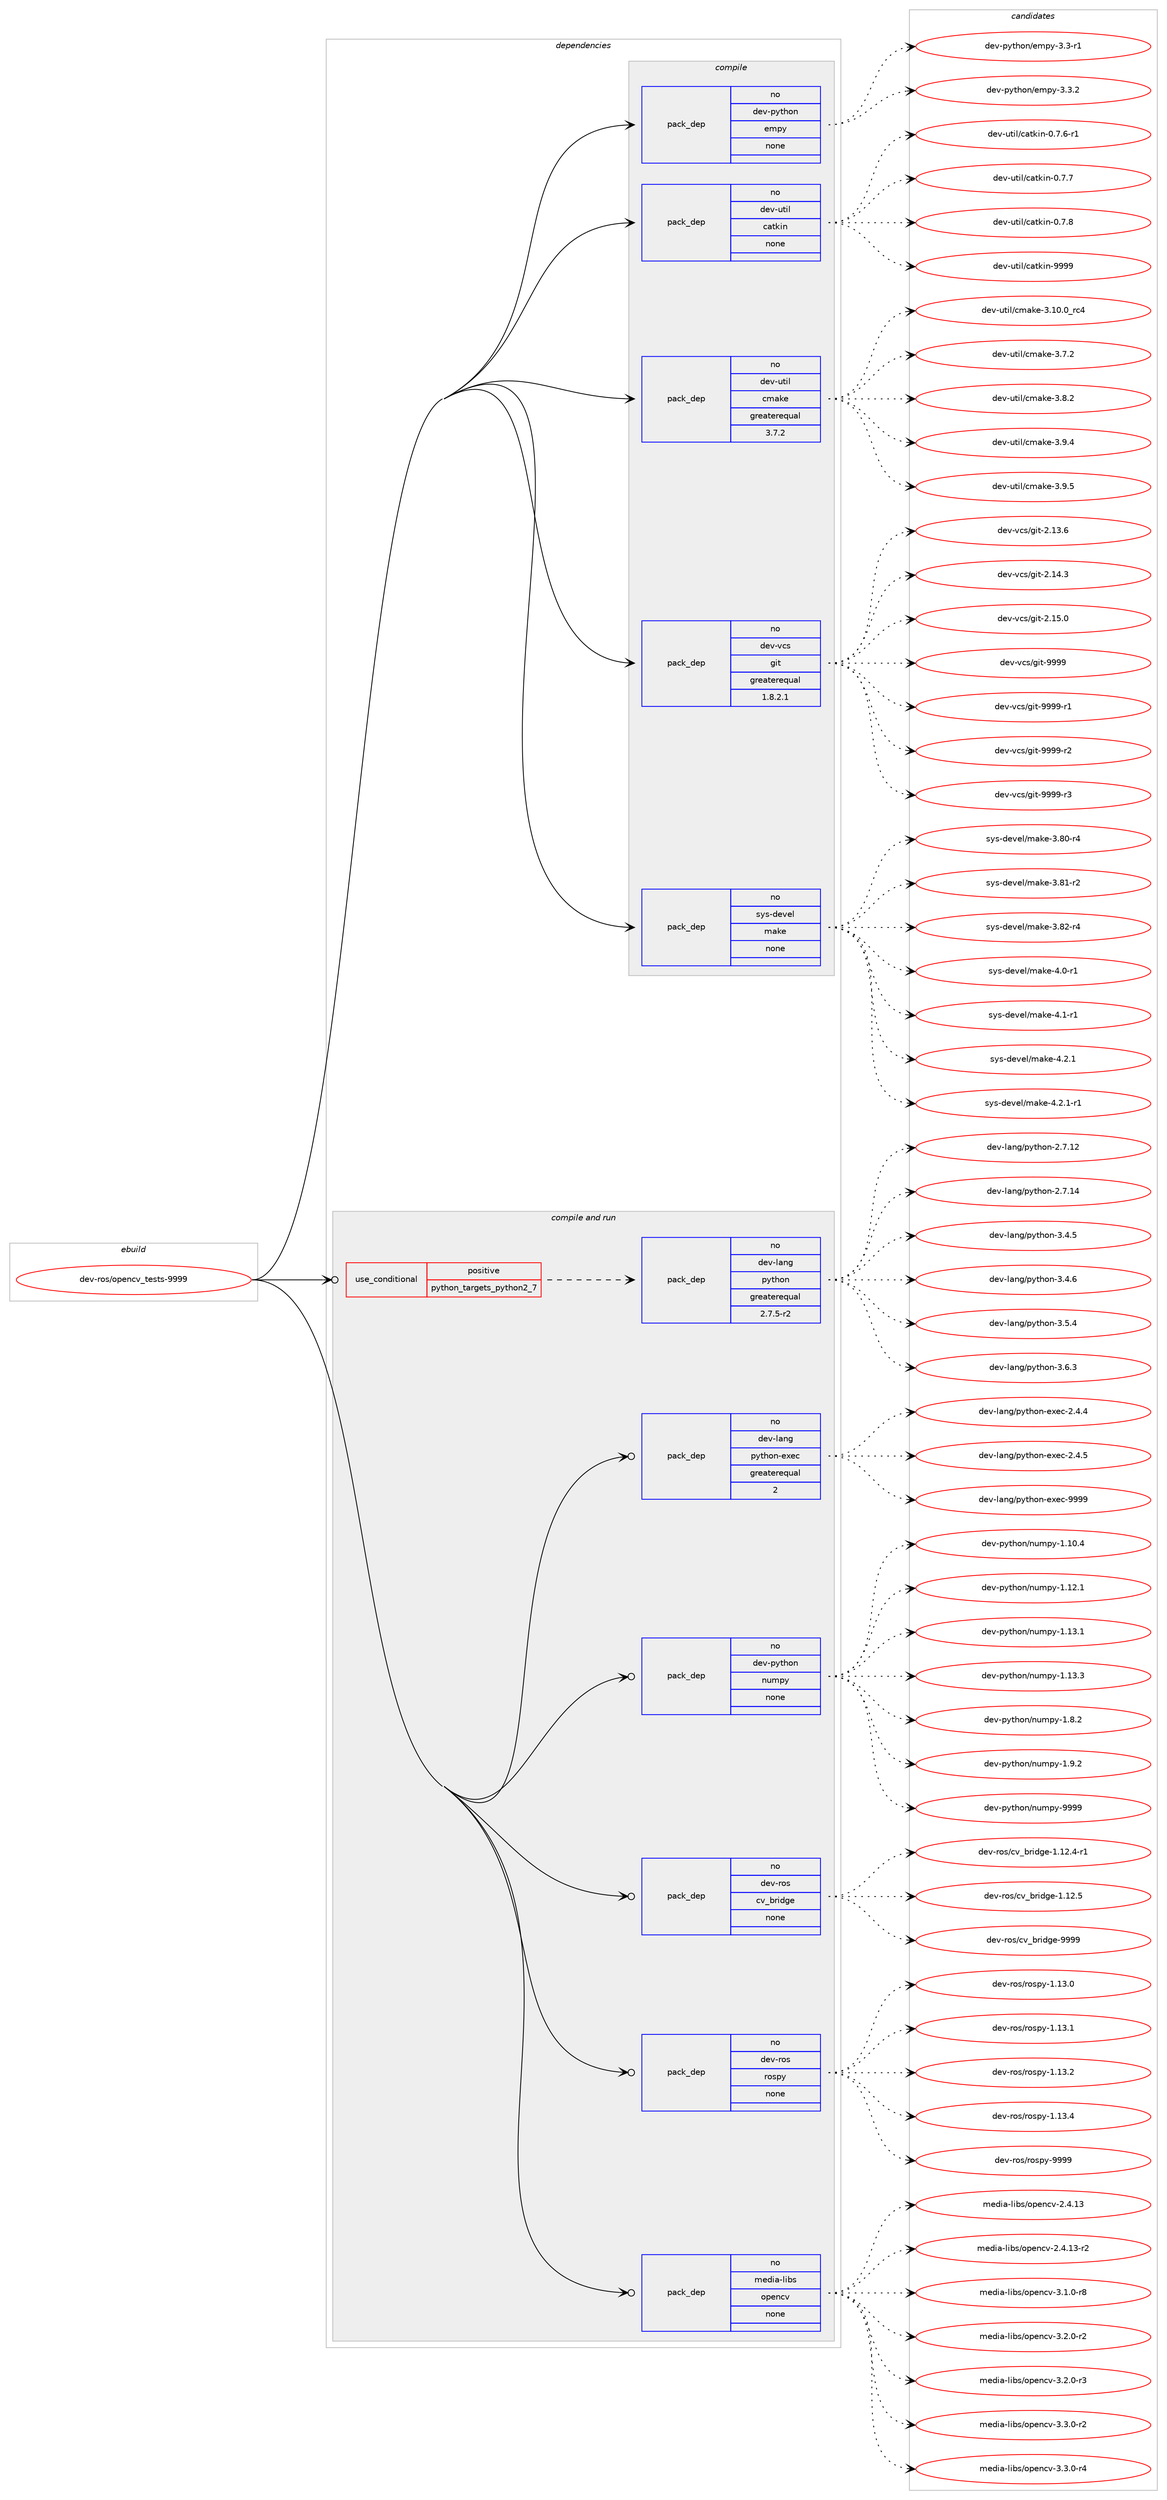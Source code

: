 digraph prolog {

# *************
# Graph options
# *************

newrank=true;
concentrate=true;
compound=true;
graph [rankdir=LR,fontname=Helvetica,fontsize=10,ranksep=1.5];#, ranksep=2.5, nodesep=0.2];
edge  [arrowhead=vee];
node  [fontname=Helvetica,fontsize=10];

# **********
# The ebuild
# **********

subgraph cluster_leftcol {
color=gray;
rank=same;
label=<<i>ebuild</i>>;
id [label="dev-ros/opencv_tests-9999", color=red, width=4, href="../dev-ros/opencv_tests-9999.svg"];
}

# ****************
# The dependencies
# ****************

subgraph cluster_midcol {
color=gray;
label=<<i>dependencies</i>>;
subgraph cluster_compile {
fillcolor="#eeeeee";
style=filled;
label=<<i>compile</i>>;
subgraph pack155992 {
dependency206022 [label=<<TABLE BORDER="0" CELLBORDER="1" CELLSPACING="0" CELLPADDING="4" WIDTH="220"><TR><TD ROWSPAN="6" CELLPADDING="30">pack_dep</TD></TR><TR><TD WIDTH="110">no</TD></TR><TR><TD>dev-python</TD></TR><TR><TD>empy</TD></TR><TR><TD>none</TD></TR><TR><TD></TD></TR></TABLE>>, shape=none, color=blue];
}
id:e -> dependency206022:w [weight=20,style="solid",arrowhead="vee"];
subgraph pack155993 {
dependency206023 [label=<<TABLE BORDER="0" CELLBORDER="1" CELLSPACING="0" CELLPADDING="4" WIDTH="220"><TR><TD ROWSPAN="6" CELLPADDING="30">pack_dep</TD></TR><TR><TD WIDTH="110">no</TD></TR><TR><TD>dev-util</TD></TR><TR><TD>catkin</TD></TR><TR><TD>none</TD></TR><TR><TD></TD></TR></TABLE>>, shape=none, color=blue];
}
id:e -> dependency206023:w [weight=20,style="solid",arrowhead="vee"];
subgraph pack155994 {
dependency206024 [label=<<TABLE BORDER="0" CELLBORDER="1" CELLSPACING="0" CELLPADDING="4" WIDTH="220"><TR><TD ROWSPAN="6" CELLPADDING="30">pack_dep</TD></TR><TR><TD WIDTH="110">no</TD></TR><TR><TD>dev-util</TD></TR><TR><TD>cmake</TD></TR><TR><TD>greaterequal</TD></TR><TR><TD>3.7.2</TD></TR></TABLE>>, shape=none, color=blue];
}
id:e -> dependency206024:w [weight=20,style="solid",arrowhead="vee"];
subgraph pack155995 {
dependency206025 [label=<<TABLE BORDER="0" CELLBORDER="1" CELLSPACING="0" CELLPADDING="4" WIDTH="220"><TR><TD ROWSPAN="6" CELLPADDING="30">pack_dep</TD></TR><TR><TD WIDTH="110">no</TD></TR><TR><TD>dev-vcs</TD></TR><TR><TD>git</TD></TR><TR><TD>greaterequal</TD></TR><TR><TD>1.8.2.1</TD></TR></TABLE>>, shape=none, color=blue];
}
id:e -> dependency206025:w [weight=20,style="solid",arrowhead="vee"];
subgraph pack155996 {
dependency206026 [label=<<TABLE BORDER="0" CELLBORDER="1" CELLSPACING="0" CELLPADDING="4" WIDTH="220"><TR><TD ROWSPAN="6" CELLPADDING="30">pack_dep</TD></TR><TR><TD WIDTH="110">no</TD></TR><TR><TD>sys-devel</TD></TR><TR><TD>make</TD></TR><TR><TD>none</TD></TR><TR><TD></TD></TR></TABLE>>, shape=none, color=blue];
}
id:e -> dependency206026:w [weight=20,style="solid",arrowhead="vee"];
}
subgraph cluster_compileandrun {
fillcolor="#eeeeee";
style=filled;
label=<<i>compile and run</i>>;
subgraph cond46043 {
dependency206027 [label=<<TABLE BORDER="0" CELLBORDER="1" CELLSPACING="0" CELLPADDING="4"><TR><TD ROWSPAN="3" CELLPADDING="10">use_conditional</TD></TR><TR><TD>positive</TD></TR><TR><TD>python_targets_python2_7</TD></TR></TABLE>>, shape=none, color=red];
subgraph pack155997 {
dependency206028 [label=<<TABLE BORDER="0" CELLBORDER="1" CELLSPACING="0" CELLPADDING="4" WIDTH="220"><TR><TD ROWSPAN="6" CELLPADDING="30">pack_dep</TD></TR><TR><TD WIDTH="110">no</TD></TR><TR><TD>dev-lang</TD></TR><TR><TD>python</TD></TR><TR><TD>greaterequal</TD></TR><TR><TD>2.7.5-r2</TD></TR></TABLE>>, shape=none, color=blue];
}
dependency206027:e -> dependency206028:w [weight=20,style="dashed",arrowhead="vee"];
}
id:e -> dependency206027:w [weight=20,style="solid",arrowhead="odotvee"];
subgraph pack155998 {
dependency206029 [label=<<TABLE BORDER="0" CELLBORDER="1" CELLSPACING="0" CELLPADDING="4" WIDTH="220"><TR><TD ROWSPAN="6" CELLPADDING="30">pack_dep</TD></TR><TR><TD WIDTH="110">no</TD></TR><TR><TD>dev-lang</TD></TR><TR><TD>python-exec</TD></TR><TR><TD>greaterequal</TD></TR><TR><TD>2</TD></TR></TABLE>>, shape=none, color=blue];
}
id:e -> dependency206029:w [weight=20,style="solid",arrowhead="odotvee"];
subgraph pack155999 {
dependency206030 [label=<<TABLE BORDER="0" CELLBORDER="1" CELLSPACING="0" CELLPADDING="4" WIDTH="220"><TR><TD ROWSPAN="6" CELLPADDING="30">pack_dep</TD></TR><TR><TD WIDTH="110">no</TD></TR><TR><TD>dev-python</TD></TR><TR><TD>numpy</TD></TR><TR><TD>none</TD></TR><TR><TD></TD></TR></TABLE>>, shape=none, color=blue];
}
id:e -> dependency206030:w [weight=20,style="solid",arrowhead="odotvee"];
subgraph pack156000 {
dependency206031 [label=<<TABLE BORDER="0" CELLBORDER="1" CELLSPACING="0" CELLPADDING="4" WIDTH="220"><TR><TD ROWSPAN="6" CELLPADDING="30">pack_dep</TD></TR><TR><TD WIDTH="110">no</TD></TR><TR><TD>dev-ros</TD></TR><TR><TD>cv_bridge</TD></TR><TR><TD>none</TD></TR><TR><TD></TD></TR></TABLE>>, shape=none, color=blue];
}
id:e -> dependency206031:w [weight=20,style="solid",arrowhead="odotvee"];
subgraph pack156001 {
dependency206032 [label=<<TABLE BORDER="0" CELLBORDER="1" CELLSPACING="0" CELLPADDING="4" WIDTH="220"><TR><TD ROWSPAN="6" CELLPADDING="30">pack_dep</TD></TR><TR><TD WIDTH="110">no</TD></TR><TR><TD>dev-ros</TD></TR><TR><TD>rospy</TD></TR><TR><TD>none</TD></TR><TR><TD></TD></TR></TABLE>>, shape=none, color=blue];
}
id:e -> dependency206032:w [weight=20,style="solid",arrowhead="odotvee"];
subgraph pack156002 {
dependency206033 [label=<<TABLE BORDER="0" CELLBORDER="1" CELLSPACING="0" CELLPADDING="4" WIDTH="220"><TR><TD ROWSPAN="6" CELLPADDING="30">pack_dep</TD></TR><TR><TD WIDTH="110">no</TD></TR><TR><TD>media-libs</TD></TR><TR><TD>opencv</TD></TR><TR><TD>none</TD></TR><TR><TD></TD></TR></TABLE>>, shape=none, color=blue];
}
id:e -> dependency206033:w [weight=20,style="solid",arrowhead="odotvee"];
}
subgraph cluster_run {
fillcolor="#eeeeee";
style=filled;
label=<<i>run</i>>;
}
}

# **************
# The candidates
# **************

subgraph cluster_choices {
rank=same;
color=gray;
label=<<i>candidates</i>>;

subgraph choice155992 {
color=black;
nodesep=1;
choice1001011184511212111610411111047101109112121455146514511449 [label="dev-python/empy-3.3-r1", color=red, width=4,href="../dev-python/empy-3.3-r1.svg"];
choice1001011184511212111610411111047101109112121455146514650 [label="dev-python/empy-3.3.2", color=red, width=4,href="../dev-python/empy-3.3.2.svg"];
dependency206022:e -> choice1001011184511212111610411111047101109112121455146514511449:w [style=dotted,weight="100"];
dependency206022:e -> choice1001011184511212111610411111047101109112121455146514650:w [style=dotted,weight="100"];
}
subgraph choice155993 {
color=black;
nodesep=1;
choice100101118451171161051084799971161071051104548465546544511449 [label="dev-util/catkin-0.7.6-r1", color=red, width=4,href="../dev-util/catkin-0.7.6-r1.svg"];
choice10010111845117116105108479997116107105110454846554655 [label="dev-util/catkin-0.7.7", color=red, width=4,href="../dev-util/catkin-0.7.7.svg"];
choice10010111845117116105108479997116107105110454846554656 [label="dev-util/catkin-0.7.8", color=red, width=4,href="../dev-util/catkin-0.7.8.svg"];
choice100101118451171161051084799971161071051104557575757 [label="dev-util/catkin-9999", color=red, width=4,href="../dev-util/catkin-9999.svg"];
dependency206023:e -> choice100101118451171161051084799971161071051104548465546544511449:w [style=dotted,weight="100"];
dependency206023:e -> choice10010111845117116105108479997116107105110454846554655:w [style=dotted,weight="100"];
dependency206023:e -> choice10010111845117116105108479997116107105110454846554656:w [style=dotted,weight="100"];
dependency206023:e -> choice100101118451171161051084799971161071051104557575757:w [style=dotted,weight="100"];
}
subgraph choice155994 {
color=black;
nodesep=1;
choice1001011184511711610510847991099710710145514649484648951149952 [label="dev-util/cmake-3.10.0_rc4", color=red, width=4,href="../dev-util/cmake-3.10.0_rc4.svg"];
choice10010111845117116105108479910997107101455146554650 [label="dev-util/cmake-3.7.2", color=red, width=4,href="../dev-util/cmake-3.7.2.svg"];
choice10010111845117116105108479910997107101455146564650 [label="dev-util/cmake-3.8.2", color=red, width=4,href="../dev-util/cmake-3.8.2.svg"];
choice10010111845117116105108479910997107101455146574652 [label="dev-util/cmake-3.9.4", color=red, width=4,href="../dev-util/cmake-3.9.4.svg"];
choice10010111845117116105108479910997107101455146574653 [label="dev-util/cmake-3.9.5", color=red, width=4,href="../dev-util/cmake-3.9.5.svg"];
dependency206024:e -> choice1001011184511711610510847991099710710145514649484648951149952:w [style=dotted,weight="100"];
dependency206024:e -> choice10010111845117116105108479910997107101455146554650:w [style=dotted,weight="100"];
dependency206024:e -> choice10010111845117116105108479910997107101455146564650:w [style=dotted,weight="100"];
dependency206024:e -> choice10010111845117116105108479910997107101455146574652:w [style=dotted,weight="100"];
dependency206024:e -> choice10010111845117116105108479910997107101455146574653:w [style=dotted,weight="100"];
}
subgraph choice155995 {
color=black;
nodesep=1;
choice10010111845118991154710310511645504649514654 [label="dev-vcs/git-2.13.6", color=red, width=4,href="../dev-vcs/git-2.13.6.svg"];
choice10010111845118991154710310511645504649524651 [label="dev-vcs/git-2.14.3", color=red, width=4,href="../dev-vcs/git-2.14.3.svg"];
choice10010111845118991154710310511645504649534648 [label="dev-vcs/git-2.15.0", color=red, width=4,href="../dev-vcs/git-2.15.0.svg"];
choice1001011184511899115471031051164557575757 [label="dev-vcs/git-9999", color=red, width=4,href="../dev-vcs/git-9999.svg"];
choice10010111845118991154710310511645575757574511449 [label="dev-vcs/git-9999-r1", color=red, width=4,href="../dev-vcs/git-9999-r1.svg"];
choice10010111845118991154710310511645575757574511450 [label="dev-vcs/git-9999-r2", color=red, width=4,href="../dev-vcs/git-9999-r2.svg"];
choice10010111845118991154710310511645575757574511451 [label="dev-vcs/git-9999-r3", color=red, width=4,href="../dev-vcs/git-9999-r3.svg"];
dependency206025:e -> choice10010111845118991154710310511645504649514654:w [style=dotted,weight="100"];
dependency206025:e -> choice10010111845118991154710310511645504649524651:w [style=dotted,weight="100"];
dependency206025:e -> choice10010111845118991154710310511645504649534648:w [style=dotted,weight="100"];
dependency206025:e -> choice1001011184511899115471031051164557575757:w [style=dotted,weight="100"];
dependency206025:e -> choice10010111845118991154710310511645575757574511449:w [style=dotted,weight="100"];
dependency206025:e -> choice10010111845118991154710310511645575757574511450:w [style=dotted,weight="100"];
dependency206025:e -> choice10010111845118991154710310511645575757574511451:w [style=dotted,weight="100"];
}
subgraph choice155996 {
color=black;
nodesep=1;
choice11512111545100101118101108471099710710145514656484511452 [label="sys-devel/make-3.80-r4", color=red, width=4,href="../sys-devel/make-3.80-r4.svg"];
choice11512111545100101118101108471099710710145514656494511450 [label="sys-devel/make-3.81-r2", color=red, width=4,href="../sys-devel/make-3.81-r2.svg"];
choice11512111545100101118101108471099710710145514656504511452 [label="sys-devel/make-3.82-r4", color=red, width=4,href="../sys-devel/make-3.82-r4.svg"];
choice115121115451001011181011084710997107101455246484511449 [label="sys-devel/make-4.0-r1", color=red, width=4,href="../sys-devel/make-4.0-r1.svg"];
choice115121115451001011181011084710997107101455246494511449 [label="sys-devel/make-4.1-r1", color=red, width=4,href="../sys-devel/make-4.1-r1.svg"];
choice115121115451001011181011084710997107101455246504649 [label="sys-devel/make-4.2.1", color=red, width=4,href="../sys-devel/make-4.2.1.svg"];
choice1151211154510010111810110847109971071014552465046494511449 [label="sys-devel/make-4.2.1-r1", color=red, width=4,href="../sys-devel/make-4.2.1-r1.svg"];
dependency206026:e -> choice11512111545100101118101108471099710710145514656484511452:w [style=dotted,weight="100"];
dependency206026:e -> choice11512111545100101118101108471099710710145514656494511450:w [style=dotted,weight="100"];
dependency206026:e -> choice11512111545100101118101108471099710710145514656504511452:w [style=dotted,weight="100"];
dependency206026:e -> choice115121115451001011181011084710997107101455246484511449:w [style=dotted,weight="100"];
dependency206026:e -> choice115121115451001011181011084710997107101455246494511449:w [style=dotted,weight="100"];
dependency206026:e -> choice115121115451001011181011084710997107101455246504649:w [style=dotted,weight="100"];
dependency206026:e -> choice1151211154510010111810110847109971071014552465046494511449:w [style=dotted,weight="100"];
}
subgraph choice155997 {
color=black;
nodesep=1;
choice10010111845108971101034711212111610411111045504655464950 [label="dev-lang/python-2.7.12", color=red, width=4,href="../dev-lang/python-2.7.12.svg"];
choice10010111845108971101034711212111610411111045504655464952 [label="dev-lang/python-2.7.14", color=red, width=4,href="../dev-lang/python-2.7.14.svg"];
choice100101118451089711010347112121116104111110455146524653 [label="dev-lang/python-3.4.5", color=red, width=4,href="../dev-lang/python-3.4.5.svg"];
choice100101118451089711010347112121116104111110455146524654 [label="dev-lang/python-3.4.6", color=red, width=4,href="../dev-lang/python-3.4.6.svg"];
choice100101118451089711010347112121116104111110455146534652 [label="dev-lang/python-3.5.4", color=red, width=4,href="../dev-lang/python-3.5.4.svg"];
choice100101118451089711010347112121116104111110455146544651 [label="dev-lang/python-3.6.3", color=red, width=4,href="../dev-lang/python-3.6.3.svg"];
dependency206028:e -> choice10010111845108971101034711212111610411111045504655464950:w [style=dotted,weight="100"];
dependency206028:e -> choice10010111845108971101034711212111610411111045504655464952:w [style=dotted,weight="100"];
dependency206028:e -> choice100101118451089711010347112121116104111110455146524653:w [style=dotted,weight="100"];
dependency206028:e -> choice100101118451089711010347112121116104111110455146524654:w [style=dotted,weight="100"];
dependency206028:e -> choice100101118451089711010347112121116104111110455146534652:w [style=dotted,weight="100"];
dependency206028:e -> choice100101118451089711010347112121116104111110455146544651:w [style=dotted,weight="100"];
}
subgraph choice155998 {
color=black;
nodesep=1;
choice1001011184510897110103471121211161041111104510112010199455046524652 [label="dev-lang/python-exec-2.4.4", color=red, width=4,href="../dev-lang/python-exec-2.4.4.svg"];
choice1001011184510897110103471121211161041111104510112010199455046524653 [label="dev-lang/python-exec-2.4.5", color=red, width=4,href="../dev-lang/python-exec-2.4.5.svg"];
choice10010111845108971101034711212111610411111045101120101994557575757 [label="dev-lang/python-exec-9999", color=red, width=4,href="../dev-lang/python-exec-9999.svg"];
dependency206029:e -> choice1001011184510897110103471121211161041111104510112010199455046524652:w [style=dotted,weight="100"];
dependency206029:e -> choice1001011184510897110103471121211161041111104510112010199455046524653:w [style=dotted,weight="100"];
dependency206029:e -> choice10010111845108971101034711212111610411111045101120101994557575757:w [style=dotted,weight="100"];
}
subgraph choice155999 {
color=black;
nodesep=1;
choice100101118451121211161041111104711011710911212145494649484652 [label="dev-python/numpy-1.10.4", color=red, width=4,href="../dev-python/numpy-1.10.4.svg"];
choice100101118451121211161041111104711011710911212145494649504649 [label="dev-python/numpy-1.12.1", color=red, width=4,href="../dev-python/numpy-1.12.1.svg"];
choice100101118451121211161041111104711011710911212145494649514649 [label="dev-python/numpy-1.13.1", color=red, width=4,href="../dev-python/numpy-1.13.1.svg"];
choice100101118451121211161041111104711011710911212145494649514651 [label="dev-python/numpy-1.13.3", color=red, width=4,href="../dev-python/numpy-1.13.3.svg"];
choice1001011184511212111610411111047110117109112121454946564650 [label="dev-python/numpy-1.8.2", color=red, width=4,href="../dev-python/numpy-1.8.2.svg"];
choice1001011184511212111610411111047110117109112121454946574650 [label="dev-python/numpy-1.9.2", color=red, width=4,href="../dev-python/numpy-1.9.2.svg"];
choice10010111845112121116104111110471101171091121214557575757 [label="dev-python/numpy-9999", color=red, width=4,href="../dev-python/numpy-9999.svg"];
dependency206030:e -> choice100101118451121211161041111104711011710911212145494649484652:w [style=dotted,weight="100"];
dependency206030:e -> choice100101118451121211161041111104711011710911212145494649504649:w [style=dotted,weight="100"];
dependency206030:e -> choice100101118451121211161041111104711011710911212145494649514649:w [style=dotted,weight="100"];
dependency206030:e -> choice100101118451121211161041111104711011710911212145494649514651:w [style=dotted,weight="100"];
dependency206030:e -> choice1001011184511212111610411111047110117109112121454946564650:w [style=dotted,weight="100"];
dependency206030:e -> choice1001011184511212111610411111047110117109112121454946574650:w [style=dotted,weight="100"];
dependency206030:e -> choice10010111845112121116104111110471101171091121214557575757:w [style=dotted,weight="100"];
}
subgraph choice156000 {
color=black;
nodesep=1;
choice1001011184511411111547991189598114105100103101454946495046524511449 [label="dev-ros/cv_bridge-1.12.4-r1", color=red, width=4,href="../dev-ros/cv_bridge-1.12.4-r1.svg"];
choice100101118451141111154799118959811410510010310145494649504653 [label="dev-ros/cv_bridge-1.12.5", color=red, width=4,href="../dev-ros/cv_bridge-1.12.5.svg"];
choice10010111845114111115479911895981141051001031014557575757 [label="dev-ros/cv_bridge-9999", color=red, width=4,href="../dev-ros/cv_bridge-9999.svg"];
dependency206031:e -> choice1001011184511411111547991189598114105100103101454946495046524511449:w [style=dotted,weight="100"];
dependency206031:e -> choice100101118451141111154799118959811410510010310145494649504653:w [style=dotted,weight="100"];
dependency206031:e -> choice10010111845114111115479911895981141051001031014557575757:w [style=dotted,weight="100"];
}
subgraph choice156001 {
color=black;
nodesep=1;
choice100101118451141111154711411111511212145494649514648 [label="dev-ros/rospy-1.13.0", color=red, width=4,href="../dev-ros/rospy-1.13.0.svg"];
choice100101118451141111154711411111511212145494649514649 [label="dev-ros/rospy-1.13.1", color=red, width=4,href="../dev-ros/rospy-1.13.1.svg"];
choice100101118451141111154711411111511212145494649514650 [label="dev-ros/rospy-1.13.2", color=red, width=4,href="../dev-ros/rospy-1.13.2.svg"];
choice100101118451141111154711411111511212145494649514652 [label="dev-ros/rospy-1.13.4", color=red, width=4,href="../dev-ros/rospy-1.13.4.svg"];
choice10010111845114111115471141111151121214557575757 [label="dev-ros/rospy-9999", color=red, width=4,href="../dev-ros/rospy-9999.svg"];
dependency206032:e -> choice100101118451141111154711411111511212145494649514648:w [style=dotted,weight="100"];
dependency206032:e -> choice100101118451141111154711411111511212145494649514649:w [style=dotted,weight="100"];
dependency206032:e -> choice100101118451141111154711411111511212145494649514650:w [style=dotted,weight="100"];
dependency206032:e -> choice100101118451141111154711411111511212145494649514652:w [style=dotted,weight="100"];
dependency206032:e -> choice10010111845114111115471141111151121214557575757:w [style=dotted,weight="100"];
}
subgraph choice156002 {
color=black;
nodesep=1;
choice109101100105974510810598115471111121011109911845504652464951 [label="media-libs/opencv-2.4.13", color=red, width=4,href="../media-libs/opencv-2.4.13.svg"];
choice1091011001059745108105981154711111210111099118455046524649514511450 [label="media-libs/opencv-2.4.13-r2", color=red, width=4,href="../media-libs/opencv-2.4.13-r2.svg"];
choice10910110010597451081059811547111112101110991184551464946484511456 [label="media-libs/opencv-3.1.0-r8", color=red, width=4,href="../media-libs/opencv-3.1.0-r8.svg"];
choice10910110010597451081059811547111112101110991184551465046484511450 [label="media-libs/opencv-3.2.0-r2", color=red, width=4,href="../media-libs/opencv-3.2.0-r2.svg"];
choice10910110010597451081059811547111112101110991184551465046484511451 [label="media-libs/opencv-3.2.0-r3", color=red, width=4,href="../media-libs/opencv-3.2.0-r3.svg"];
choice10910110010597451081059811547111112101110991184551465146484511450 [label="media-libs/opencv-3.3.0-r2", color=red, width=4,href="../media-libs/opencv-3.3.0-r2.svg"];
choice10910110010597451081059811547111112101110991184551465146484511452 [label="media-libs/opencv-3.3.0-r4", color=red, width=4,href="../media-libs/opencv-3.3.0-r4.svg"];
dependency206033:e -> choice109101100105974510810598115471111121011109911845504652464951:w [style=dotted,weight="100"];
dependency206033:e -> choice1091011001059745108105981154711111210111099118455046524649514511450:w [style=dotted,weight="100"];
dependency206033:e -> choice10910110010597451081059811547111112101110991184551464946484511456:w [style=dotted,weight="100"];
dependency206033:e -> choice10910110010597451081059811547111112101110991184551465046484511450:w [style=dotted,weight="100"];
dependency206033:e -> choice10910110010597451081059811547111112101110991184551465046484511451:w [style=dotted,weight="100"];
dependency206033:e -> choice10910110010597451081059811547111112101110991184551465146484511450:w [style=dotted,weight="100"];
dependency206033:e -> choice10910110010597451081059811547111112101110991184551465146484511452:w [style=dotted,weight="100"];
}
}

}
